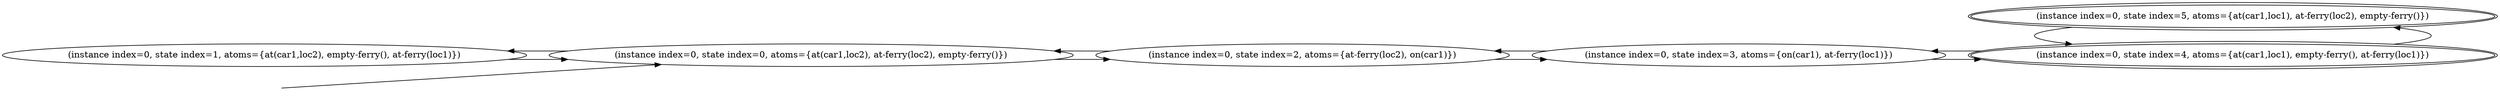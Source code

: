 digraph {
rankdir="LR"
s1[label="(instance index=0, state index=1, atoms={at(car1,loc2), empty-ferry(), at-ferry(loc1)})"]
s0[label="(instance index=0, state index=0, atoms={at(car1,loc2), at-ferry(loc2), empty-ferry()})"]
s2[label="(instance index=0, state index=2, atoms={at-ferry(loc2), on(car1)})"]
s3[label="(instance index=0, state index=3, atoms={on(car1), at-ferry(loc1)})"]
s4[peripheries=2,label="(instance index=0, state index=4, atoms={at(car1,loc1), empty-ferry(), at-ferry(loc1)})"]
s5[peripheries=2,label="(instance index=0, state index=5, atoms={at(car1,loc1), at-ferry(loc2), empty-ferry()})"]
Dangling [ label = "", style = invis ]
{ rank = same; Dangling }
Dangling -> s0
{ rank = same; s0}
{ rank = same; s0}
{ rank = same; s2}
{ rank = same; s3}
{ rank = same; s4,s5}
{
s1->s0
}
{
s0->s2
s0->s1
}
{
s2->s3
s2->s0
}
{
s3->s4
s3->s2
}
{
s4->s5
s4->s3
s5->s4
}
}
